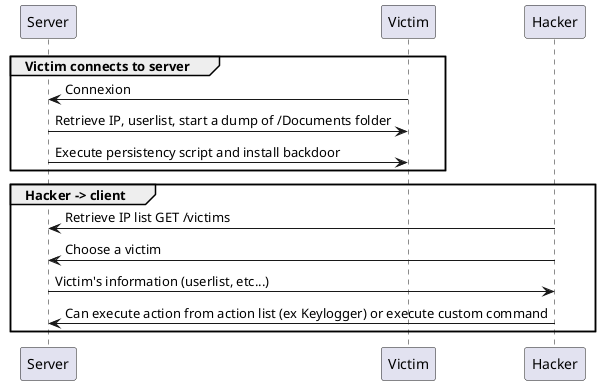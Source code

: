 
[Edit online] 	

@startuml
participant Server
participant Victim
participant Hacker

group Victim connects to server

    Victim -> Server: Connexion
    Server -> Victim: Retrieve IP, userlist, start a dump of /Documents folder
    Server -> Victim: Execute persistency script and install backdoor
end
group Hacker -> client

    Hacker -> Server: Retrieve IP list GET /victims
    Hacker -> Server: Choose a victim
    Server -> Hacker: Victim's information (userlist, etc...)
    Hacker -> Server: Can execute action from action list (ex Keylogger) or execute custom command

end
@enduml

